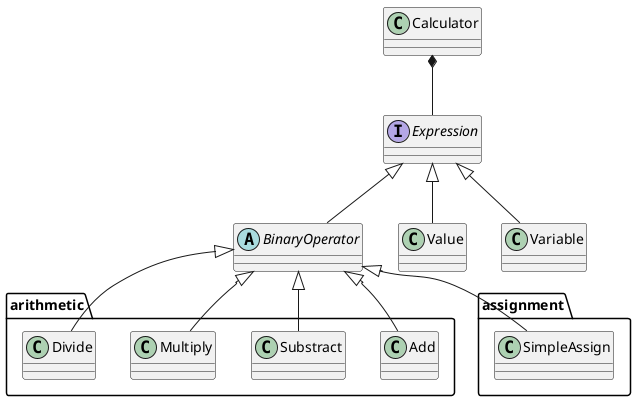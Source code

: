 @startuml class
interface Expression
abstract BinaryOperator

Calculator *-- Expression
Expression <|-- BinaryOperator
Expression <|-- Value
Expression <|-- Variable
package arithmetic {
    BinaryOperator <|-- Add
    BinaryOperator <|-- Substract
    BinaryOperator <|-- Multiply
    BinaryOperator <|-- Divide
}
package assignment {
    BinaryOperator <|-- SimpleAssign
}
@enduml